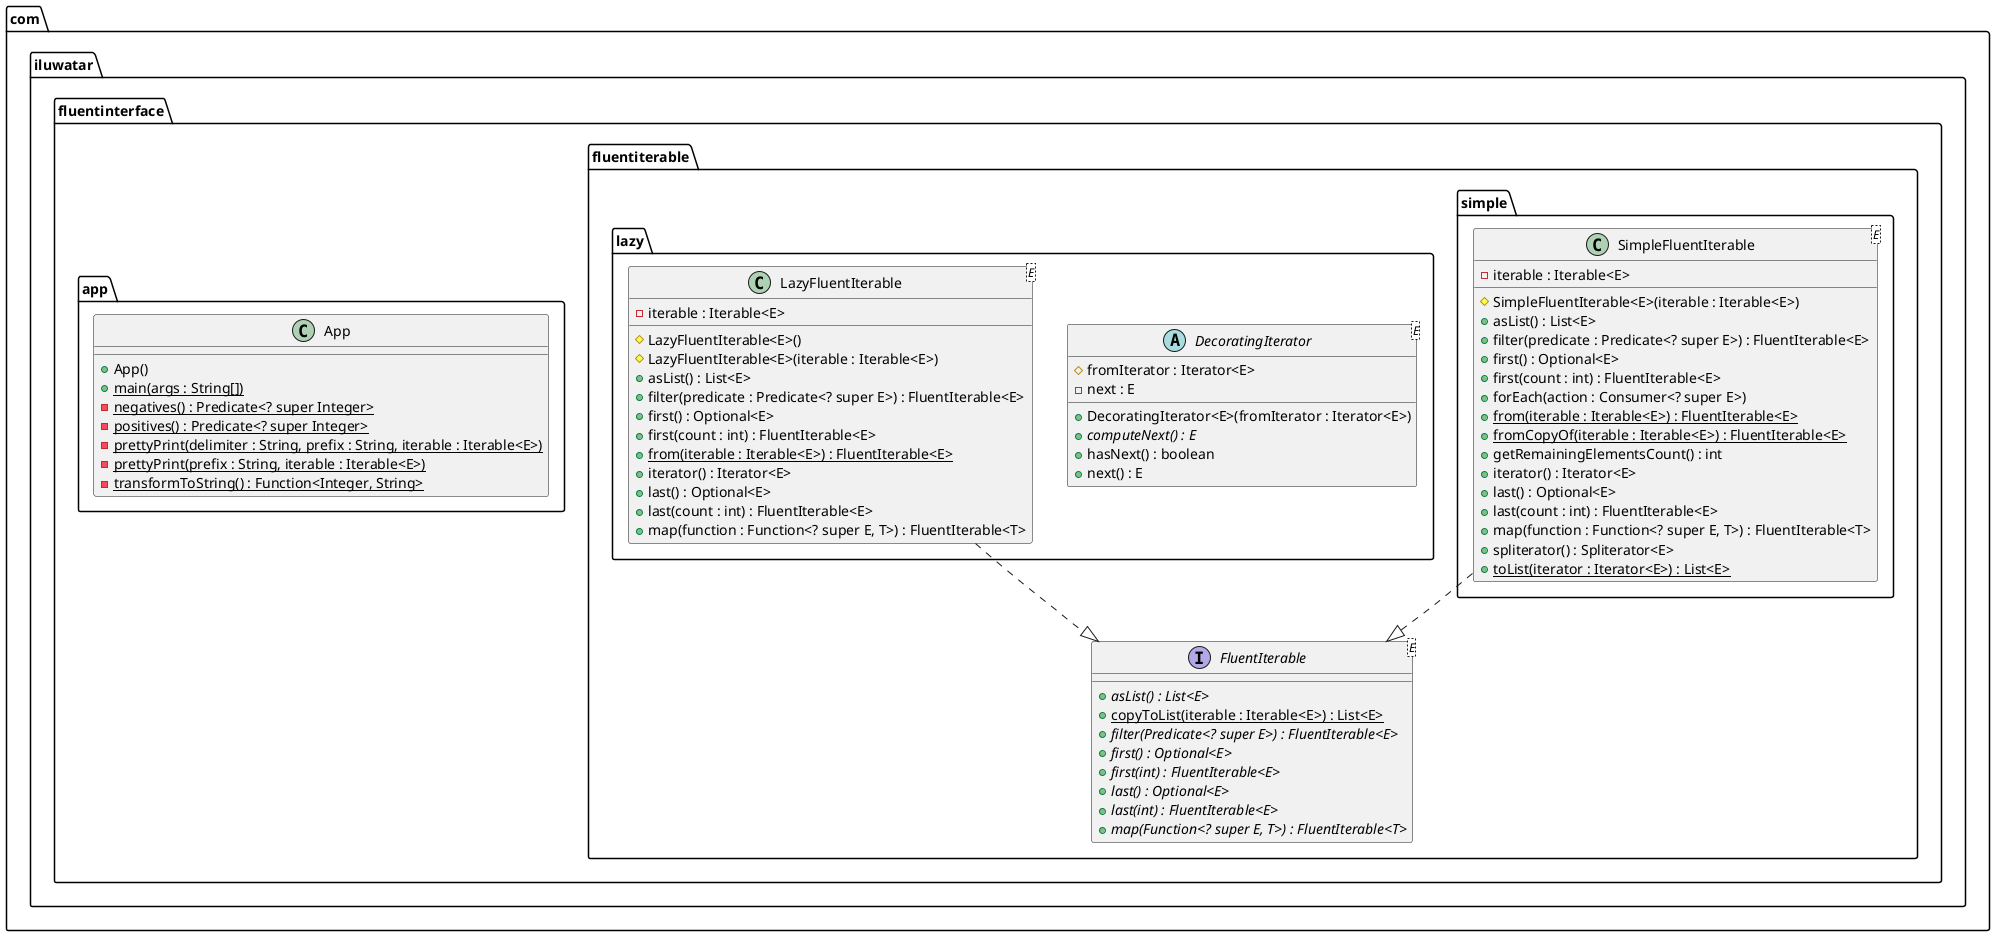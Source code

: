@startuml
package com.iluwatar.fluentinterface.fluentiterable.simple {
  class SimpleFluentIterable<E> {
    - iterable : Iterable<E>
    # SimpleFluentIterable<E>(iterable : Iterable<E>)
    + asList() : List<E>
    + filter(predicate : Predicate<? super E>) : FluentIterable<E>
    + first() : Optional<E>
    + first(count : int) : FluentIterable<E>
    + forEach(action : Consumer<? super E>)
    + from(iterable : Iterable<E>) : FluentIterable<E> {static}
    + fromCopyOf(iterable : Iterable<E>) : FluentIterable<E> {static}
    + getRemainingElementsCount() : int
    + iterator() : Iterator<E>
    + last() : Optional<E>
    + last(count : int) : FluentIterable<E>
    + map(function : Function<? super E, T>) : FluentIterable<T>
    + spliterator() : Spliterator<E>
    + toList(iterator : Iterator<E>) : List<E> {static}
  }
}
package com.iluwatar.fluentinterface.app {
  class App {
    + App()
    + main(args : String[]) {static}
    - negatives() : Predicate<? super Integer> {static}
    - positives() : Predicate<? super Integer> {static}
    - prettyPrint(delimiter : String, prefix : String, iterable : Iterable<E>) {static}
    - prettyPrint(prefix : String, iterable : Iterable<E>) {static}
    - transformToString() : Function<Integer, String> {static}
  }
}
package com.iluwatar.fluentinterface.fluentiterable.lazy {
  abstract class DecoratingIterator<E> {
    # fromIterator : Iterator<E>
    - next : E
    + DecoratingIterator<E>(fromIterator : Iterator<E>)
    + computeNext() : E {abstract}
    + hasNext() : boolean
    + next() : E
  }
  class LazyFluentIterable<E> {
    - iterable : Iterable<E>
    # LazyFluentIterable<E>()
    # LazyFluentIterable<E>(iterable : Iterable<E>)
    + asList() : List<E>
    + filter(predicate : Predicate<? super E>) : FluentIterable<E>
    + first() : Optional<E>
    + first(count : int) : FluentIterable<E>
    + from(iterable : Iterable<E>) : FluentIterable<E> {static}
    + iterator() : Iterator<E>
    + last() : Optional<E>
    + last(count : int) : FluentIterable<E>
    + map(function : Function<? super E, T>) : FluentIterable<T>
  }
}
package com.iluwatar.fluentinterface.fluentiterable {
  interface FluentIterable<E> {
    + asList() : List<E> {abstract}
    + copyToList(iterable : Iterable<E>) : List<E> {static}
    + filter(Predicate<? super E>) : FluentIterable<E> {abstract}
    + first() : Optional<E> {abstract}
    + first(int) : FluentIterable<E> {abstract}
    + last() : Optional<E> {abstract}
    + last(int) : FluentIterable<E> {abstract}
    + map(Function<? super E, T>) : FluentIterable<T> {abstract}
  }
}
LazyFluentIterable ..|> FluentIterable 
SimpleFluentIterable ..|> FluentIterable 
@enduml